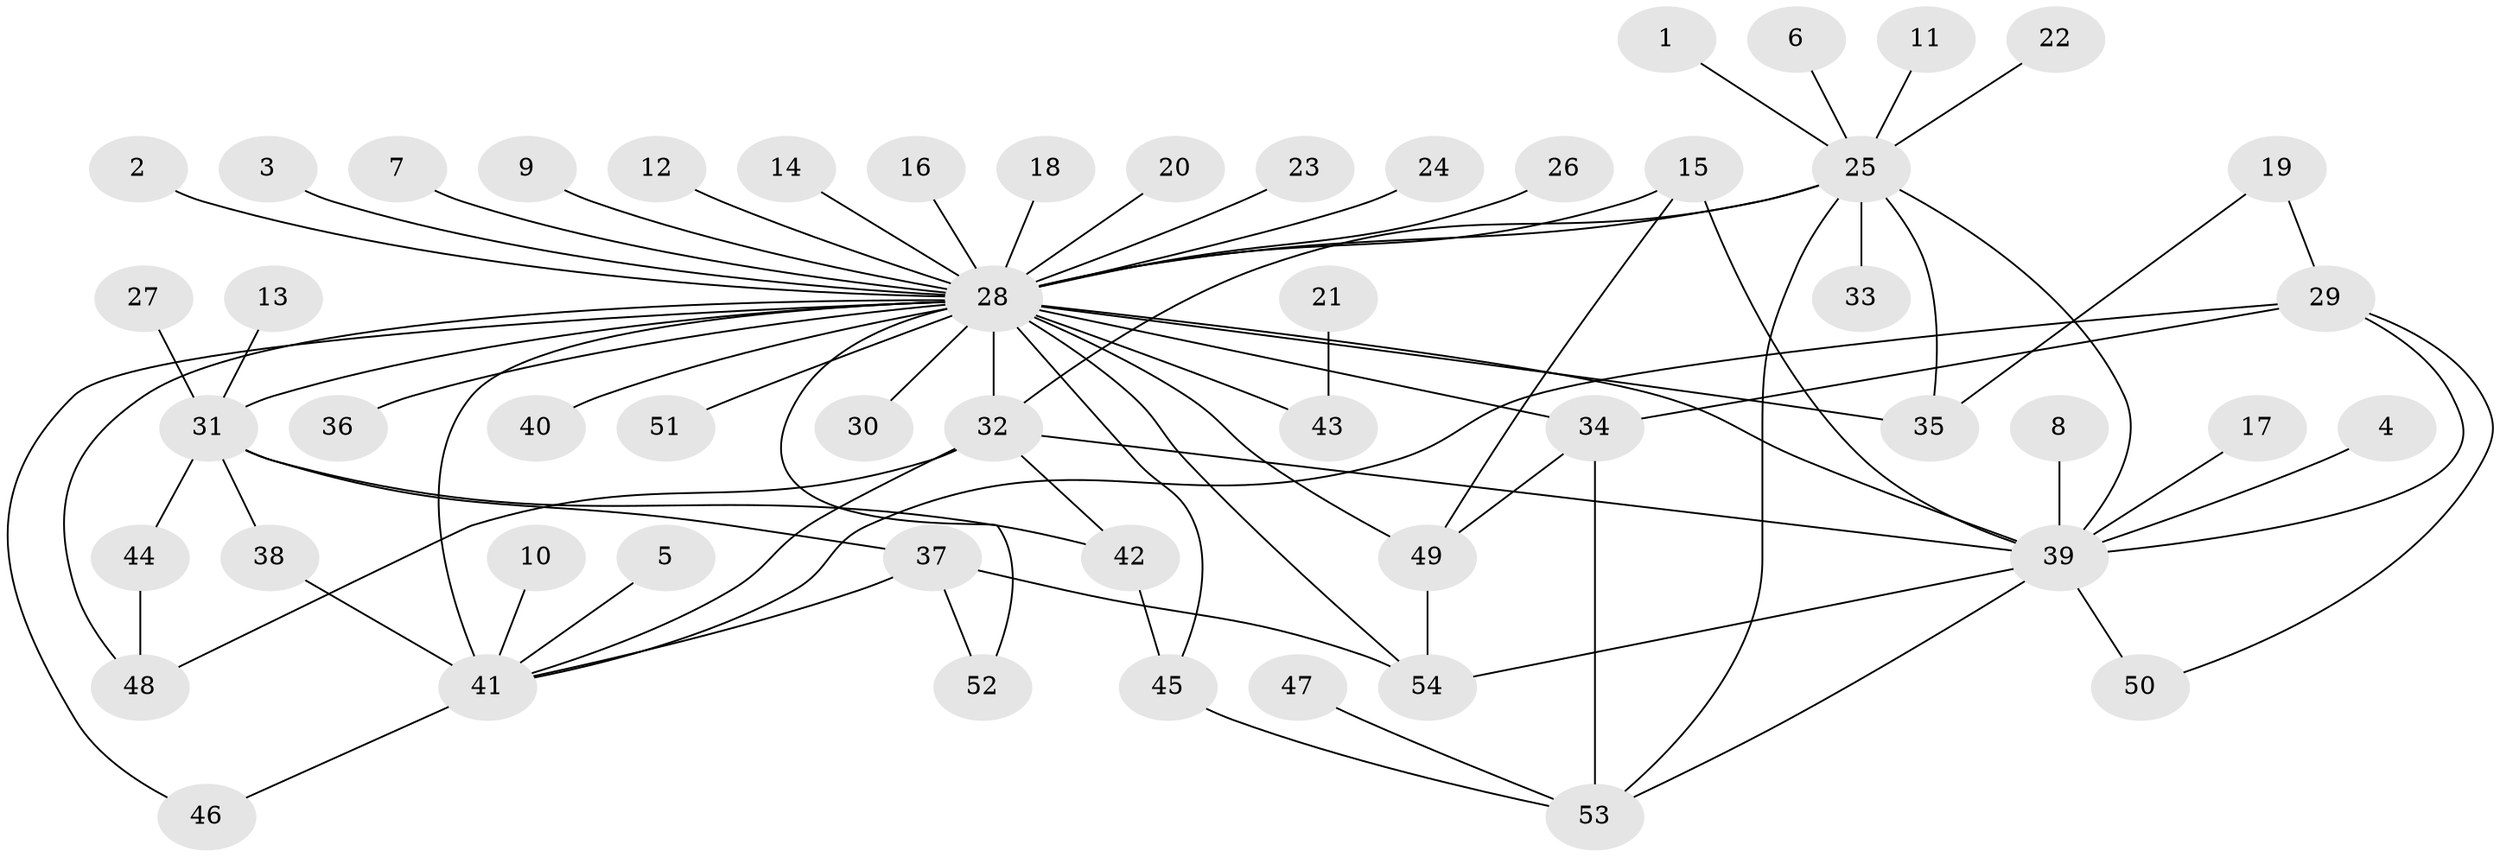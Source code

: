 // original degree distribution, {3: 0.1262135922330097, 42: 0.009708737864077669, 13: 0.019417475728155338, 7: 0.038834951456310676, 2: 0.14563106796116504, 1: 0.5533980582524272, 5: 0.019417475728155338, 11: 0.019417475728155338, 4: 0.06796116504854369}
// Generated by graph-tools (version 1.1) at 2025/01/03/09/25 03:01:43]
// undirected, 54 vertices, 79 edges
graph export_dot {
graph [start="1"]
  node [color=gray90,style=filled];
  1;
  2;
  3;
  4;
  5;
  6;
  7;
  8;
  9;
  10;
  11;
  12;
  13;
  14;
  15;
  16;
  17;
  18;
  19;
  20;
  21;
  22;
  23;
  24;
  25;
  26;
  27;
  28;
  29;
  30;
  31;
  32;
  33;
  34;
  35;
  36;
  37;
  38;
  39;
  40;
  41;
  42;
  43;
  44;
  45;
  46;
  47;
  48;
  49;
  50;
  51;
  52;
  53;
  54;
  1 -- 25 [weight=1.0];
  2 -- 28 [weight=1.0];
  3 -- 28 [weight=1.0];
  4 -- 39 [weight=1.0];
  5 -- 41 [weight=1.0];
  6 -- 25 [weight=1.0];
  7 -- 28 [weight=1.0];
  8 -- 39 [weight=1.0];
  9 -- 28 [weight=1.0];
  10 -- 41 [weight=1.0];
  11 -- 25 [weight=1.0];
  12 -- 28 [weight=1.0];
  13 -- 31 [weight=1.0];
  14 -- 28 [weight=1.0];
  15 -- 28 [weight=1.0];
  15 -- 39 [weight=1.0];
  15 -- 49 [weight=1.0];
  16 -- 28 [weight=1.0];
  17 -- 39 [weight=1.0];
  18 -- 28 [weight=1.0];
  19 -- 29 [weight=1.0];
  19 -- 35 [weight=1.0];
  20 -- 28 [weight=1.0];
  21 -- 43 [weight=1.0];
  22 -- 25 [weight=1.0];
  23 -- 28 [weight=1.0];
  24 -- 28 [weight=1.0];
  25 -- 28 [weight=1.0];
  25 -- 32 [weight=1.0];
  25 -- 33 [weight=1.0];
  25 -- 35 [weight=2.0];
  25 -- 39 [weight=1.0];
  25 -- 53 [weight=1.0];
  26 -- 28 [weight=1.0];
  27 -- 31 [weight=1.0];
  28 -- 30 [weight=1.0];
  28 -- 31 [weight=1.0];
  28 -- 32 [weight=2.0];
  28 -- 34 [weight=2.0];
  28 -- 35 [weight=2.0];
  28 -- 36 [weight=2.0];
  28 -- 39 [weight=1.0];
  28 -- 40 [weight=1.0];
  28 -- 41 [weight=2.0];
  28 -- 43 [weight=2.0];
  28 -- 45 [weight=1.0];
  28 -- 46 [weight=1.0];
  28 -- 48 [weight=1.0];
  28 -- 49 [weight=2.0];
  28 -- 51 [weight=1.0];
  28 -- 52 [weight=1.0];
  28 -- 54 [weight=1.0];
  29 -- 34 [weight=1.0];
  29 -- 39 [weight=1.0];
  29 -- 41 [weight=1.0];
  29 -- 50 [weight=1.0];
  31 -- 37 [weight=1.0];
  31 -- 38 [weight=1.0];
  31 -- 42 [weight=1.0];
  31 -- 44 [weight=1.0];
  32 -- 39 [weight=1.0];
  32 -- 41 [weight=1.0];
  32 -- 42 [weight=1.0];
  32 -- 48 [weight=1.0];
  34 -- 49 [weight=1.0];
  34 -- 53 [weight=1.0];
  37 -- 41 [weight=1.0];
  37 -- 52 [weight=1.0];
  37 -- 54 [weight=1.0];
  38 -- 41 [weight=2.0];
  39 -- 50 [weight=1.0];
  39 -- 53 [weight=1.0];
  39 -- 54 [weight=1.0];
  41 -- 46 [weight=1.0];
  42 -- 45 [weight=1.0];
  44 -- 48 [weight=1.0];
  45 -- 53 [weight=1.0];
  47 -- 53 [weight=1.0];
  49 -- 54 [weight=2.0];
}
